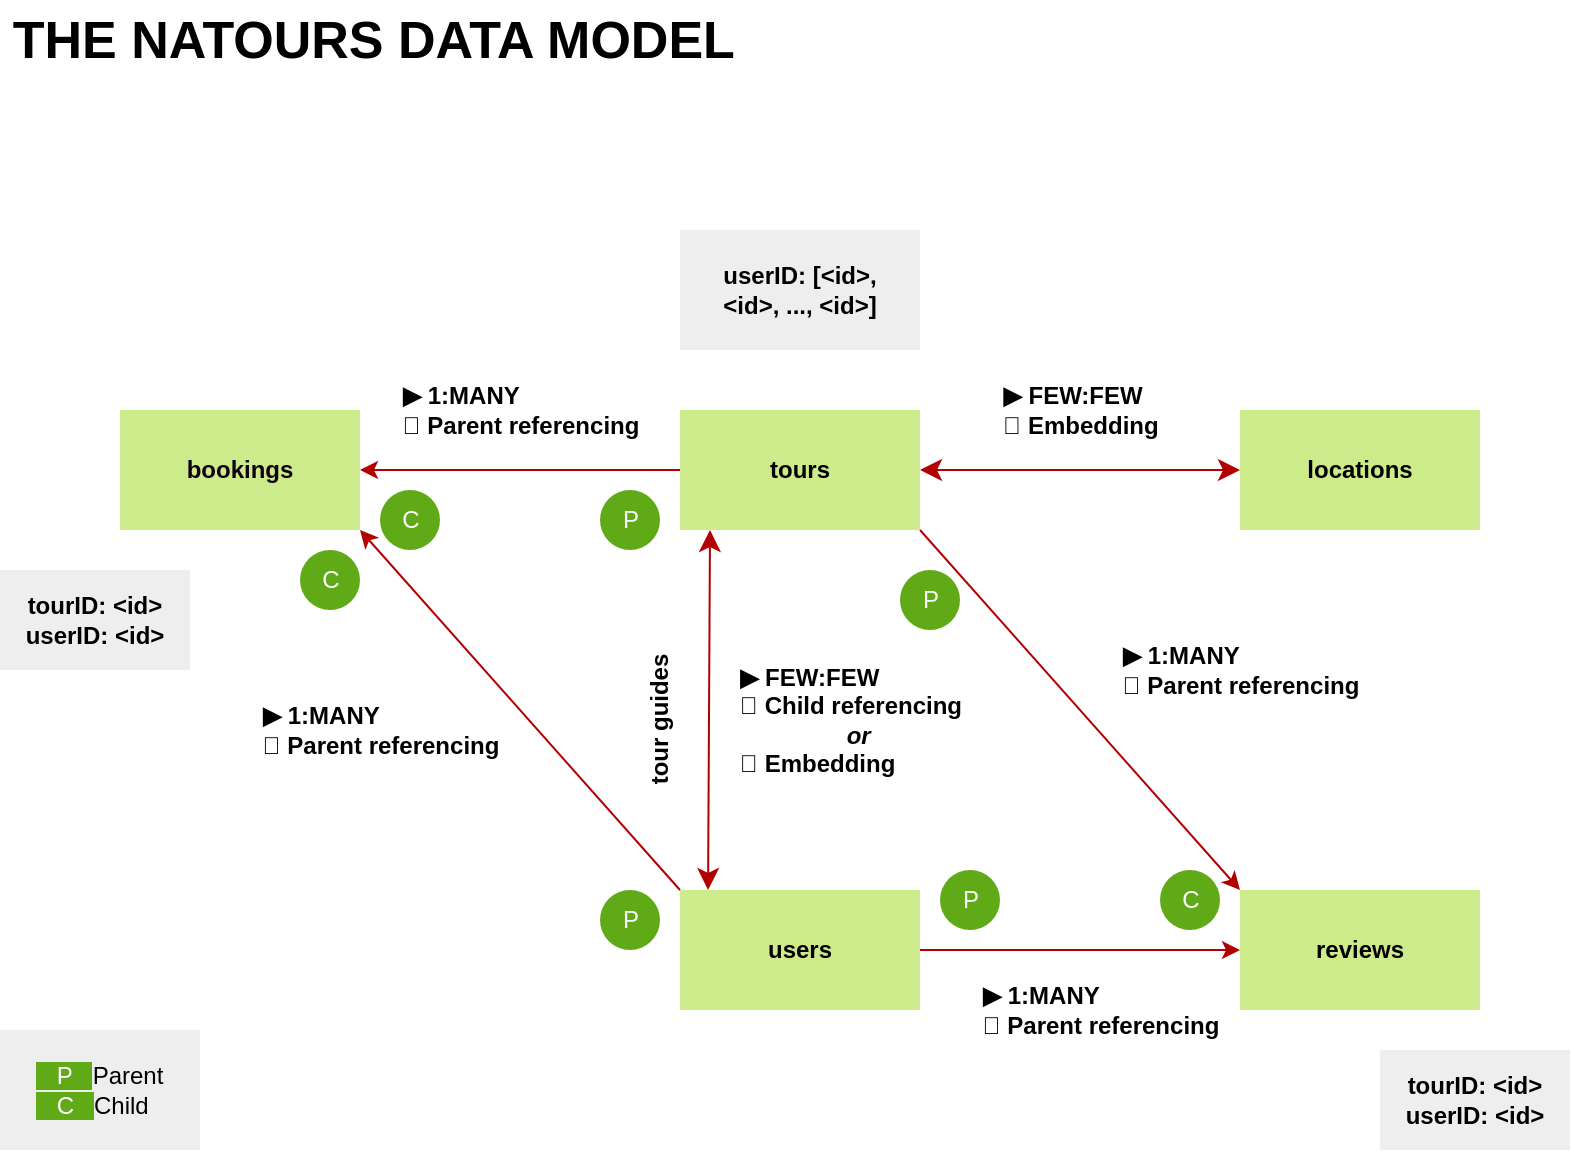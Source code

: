 <mxfile version="24.4.10" type="device">
  <diagram name="Страница — 1" id="UE7EYCa6l0vmfUOiky2-">
    <mxGraphModel dx="1393" dy="797" grid="1" gridSize="10" guides="1" tooltips="1" connect="1" arrows="1" fold="1" page="1" pageScale="1" pageWidth="827" pageHeight="1169" math="0" shadow="0">
      <root>
        <mxCell id="0" />
        <mxCell id="1" parent="0" />
        <mxCell id="gu9zImbLjNGcY76BoW3t-1" value="&lt;b&gt;&lt;font color=&quot;#0f000f&quot;&gt;bookings&lt;/font&gt;&lt;/b&gt;" style="rounded=0;whiteSpace=wrap;html=1;fillColor=#cdeb8b;strokeColor=none;" vertex="1" parent="1">
          <mxGeometry x="80" y="240" width="120" height="60" as="geometry" />
        </mxCell>
        <mxCell id="gu9zImbLjNGcY76BoW3t-28" style="edgeStyle=orthogonalEdgeStyle;rounded=0;orthogonalLoop=1;jettySize=auto;html=1;entryX=1;entryY=0.5;entryDx=0;entryDy=0;fillColor=#e51400;strokeColor=#B20000;" edge="1" parent="1" source="gu9zImbLjNGcY76BoW3t-2" target="gu9zImbLjNGcY76BoW3t-1">
          <mxGeometry relative="1" as="geometry" />
        </mxCell>
        <mxCell id="gu9zImbLjNGcY76BoW3t-2" value="&lt;b&gt;tours&lt;/b&gt;" style="rounded=0;whiteSpace=wrap;html=1;fillColor=#cdeb8b;strokeColor=none;" vertex="1" parent="1">
          <mxGeometry x="360" y="240" width="120" height="60" as="geometry" />
        </mxCell>
        <mxCell id="gu9zImbLjNGcY76BoW3t-3" value="&lt;b&gt;reviews&lt;/b&gt;" style="rounded=0;whiteSpace=wrap;html=1;fillColor=#cdeb8b;strokeColor=none;" vertex="1" parent="1">
          <mxGeometry x="640" y="480" width="120" height="60" as="geometry" />
        </mxCell>
        <mxCell id="gu9zImbLjNGcY76BoW3t-15" style="edgeStyle=orthogonalEdgeStyle;rounded=0;orthogonalLoop=1;jettySize=auto;html=1;entryX=0;entryY=0.5;entryDx=0;entryDy=0;fillColor=#e51400;strokeColor=#B20000;" edge="1" parent="1" source="gu9zImbLjNGcY76BoW3t-4" target="gu9zImbLjNGcY76BoW3t-3">
          <mxGeometry relative="1" as="geometry">
            <mxPoint x="590" y="510" as="targetPoint" />
          </mxGeometry>
        </mxCell>
        <mxCell id="gu9zImbLjNGcY76BoW3t-4" value="&lt;b&gt;users&lt;/b&gt;" style="rounded=0;whiteSpace=wrap;html=1;fillColor=#cdeb8b;strokeColor=none;" vertex="1" parent="1">
          <mxGeometry x="360" y="480" width="120" height="60" as="geometry" />
        </mxCell>
        <mxCell id="gu9zImbLjNGcY76BoW3t-5" value="THE NATOURS DATA MODEL&amp;nbsp;" style="text;html=1;align=center;verticalAlign=middle;resizable=0;points=[];autosize=1;strokeColor=none;fillColor=none;fontStyle=1;fontSize=26;" vertex="1" parent="1">
          <mxGeometry x="20" y="35" width="380" height="40" as="geometry" />
        </mxCell>
        <mxCell id="gu9zImbLjNGcY76BoW3t-7" value="&lt;b&gt;locations&lt;/b&gt;" style="rounded=0;whiteSpace=wrap;html=1;fillColor=#cdeb8b;strokeColor=none;" vertex="1" parent="1">
          <mxGeometry x="640" y="240" width="120" height="60" as="geometry" />
        </mxCell>
        <mxCell id="gu9zImbLjNGcY76BoW3t-9" value="&lt;div style=&quot;text-align: left;&quot;&gt;&lt;span style=&quot;background-color: initial;&quot;&gt;&lt;b&gt;▶ 1:MANY&lt;/b&gt;&lt;/span&gt;&lt;/div&gt;&lt;b&gt;📗 Parent referencing&lt;/b&gt;" style="text;html=1;align=center;verticalAlign=middle;resizable=0;points=[];autosize=1;strokeColor=none;fillColor=none;" vertex="1" parent="1">
          <mxGeometry x="495" y="520" width="150" height="40" as="geometry" />
        </mxCell>
        <mxCell id="gu9zImbLjNGcY76BoW3t-10" value="P" style="text;html=1;align=center;verticalAlign=middle;resizable=0;points=[];autosize=1;strokeColor=none;fillColor=#60a917;fontColor=#ffffff;rounded=1;arcSize=50;" vertex="1" parent="1">
          <mxGeometry x="490" y="470" width="30" height="30" as="geometry" />
        </mxCell>
        <mxCell id="gu9zImbLjNGcY76BoW3t-11" value="C" style="text;html=1;align=center;verticalAlign=middle;resizable=0;points=[];autosize=1;strokeColor=none;fillColor=#60a917;fontColor=#ffffff;rounded=1;arcSize=50;" vertex="1" parent="1">
          <mxGeometry x="600" y="470" width="30" height="30" as="geometry" />
        </mxCell>
        <mxCell id="gu9zImbLjNGcY76BoW3t-13" value="" style="endArrow=classic;html=1;rounded=0;exitX=1;exitY=1;exitDx=0;exitDy=0;fillColor=#e51400;strokeColor=#B20000;" edge="1" parent="1" source="gu9zImbLjNGcY76BoW3t-2">
          <mxGeometry width="50" height="50" relative="1" as="geometry">
            <mxPoint x="490" y="310" as="sourcePoint" />
            <mxPoint x="640" y="480" as="targetPoint" />
          </mxGeometry>
        </mxCell>
        <mxCell id="gu9zImbLjNGcY76BoW3t-16" value="P" style="text;html=1;align=center;verticalAlign=middle;resizable=0;points=[];autosize=1;strokeColor=none;fillColor=#60a917;fontColor=#ffffff;rounded=1;arcSize=50;" vertex="1" parent="1">
          <mxGeometry x="470" y="320" width="30" height="30" as="geometry" />
        </mxCell>
        <mxCell id="gu9zImbLjNGcY76BoW3t-17" value="&lt;div style=&quot;text-align: left;&quot;&gt;&lt;span style=&quot;background-color: initial;&quot;&gt;&lt;b&gt;▶ 1:MANY&lt;/b&gt;&lt;/span&gt;&lt;/div&gt;&lt;b&gt;📗 Parent referencing&lt;/b&gt;" style="text;html=1;align=center;verticalAlign=middle;resizable=0;points=[];autosize=1;strokeColor=none;fillColor=none;" vertex="1" parent="1">
          <mxGeometry x="565" y="350" width="150" height="40" as="geometry" />
        </mxCell>
        <mxCell id="gu9zImbLjNGcY76BoW3t-18" value="" style="edgeStyle=none;orthogonalLoop=1;jettySize=auto;html=1;endArrow=classic;startArrow=classic;endSize=8;startSize=8;rounded=0;exitX=1;exitY=0.5;exitDx=0;exitDy=0;entryX=0;entryY=0.5;entryDx=0;entryDy=0;fillColor=#e51400;strokeColor=#B20000;" edge="1" parent="1" source="gu9zImbLjNGcY76BoW3t-2" target="gu9zImbLjNGcY76BoW3t-7">
          <mxGeometry width="100" relative="1" as="geometry">
            <mxPoint x="520" y="279.5" as="sourcePoint" />
            <mxPoint x="620" y="279.5" as="targetPoint" />
            <Array as="points" />
          </mxGeometry>
        </mxCell>
        <mxCell id="gu9zImbLjNGcY76BoW3t-19" value="&lt;div style=&quot;text-align: left;&quot;&gt;&lt;span style=&quot;background-color: initial;&quot;&gt;&lt;b&gt;▶ FEW:FEW&lt;/b&gt;&lt;/span&gt;&lt;/div&gt;&lt;b&gt;📙 Embedding&lt;/b&gt;" style="text;html=1;align=center;verticalAlign=middle;resizable=0;points=[];autosize=1;strokeColor=none;fillColor=none;" vertex="1" parent="1">
          <mxGeometry x="505" y="220" width="110" height="40" as="geometry" />
        </mxCell>
        <mxCell id="gu9zImbLjNGcY76BoW3t-21" value="" style="edgeStyle=none;orthogonalLoop=1;jettySize=auto;html=1;endArrow=classic;startArrow=classic;endSize=8;startSize=8;rounded=0;entryX=0.117;entryY=0;entryDx=0;entryDy=0;entryPerimeter=0;exitX=0.125;exitY=1;exitDx=0;exitDy=0;exitPerimeter=0;fillColor=#e51400;strokeColor=#B20000;" edge="1" parent="1" source="gu9zImbLjNGcY76BoW3t-2" target="gu9zImbLjNGcY76BoW3t-4">
          <mxGeometry width="100" relative="1" as="geometry">
            <mxPoint x="379" y="310" as="sourcePoint" />
            <mxPoint x="380" y="415" as="targetPoint" />
            <Array as="points" />
          </mxGeometry>
        </mxCell>
        <mxCell id="gu9zImbLjNGcY76BoW3t-22" value="&lt;b&gt;tour guides&lt;/b&gt;" style="text;html=1;align=center;verticalAlign=middle;resizable=0;points=[];autosize=1;strokeColor=none;fillColor=none;rotation=270;" vertex="1" parent="1">
          <mxGeometry x="305" y="380" width="90" height="30" as="geometry" />
        </mxCell>
        <mxCell id="gu9zImbLjNGcY76BoW3t-23" value="&lt;div style=&quot;text-align: left;&quot;&gt;&lt;span style=&quot;background-color: initial;&quot;&gt;&lt;b&gt;▶ FEW:FEW&lt;br&gt;📘 Child referencing&lt;br&gt;&lt;span style=&quot;white-space: pre;&quot;&gt;&#x9;&lt;/span&gt;&lt;span style=&quot;white-space: pre;&quot;&gt;&#x9;&lt;/span&gt;&lt;i&gt;or&lt;/i&gt;&lt;br&gt;&lt;/b&gt;&lt;/span&gt;&lt;/div&gt;&lt;div style=&quot;text-align: left;&quot;&gt;&lt;span style=&quot;background-color: initial;&quot;&gt;&lt;b&gt;📙 Embedding&lt;/b&gt;&lt;/span&gt;&lt;/div&gt;" style="text;html=1;align=center;verticalAlign=middle;resizable=0;points=[];autosize=1;strokeColor=none;fillColor=none;" vertex="1" parent="1">
          <mxGeometry x="375" y="360" width="140" height="70" as="geometry" />
        </mxCell>
        <mxCell id="gu9zImbLjNGcY76BoW3t-26" value="" style="endArrow=classic;html=1;rounded=0;entryX=1;entryY=1;entryDx=0;entryDy=0;fillColor=#e51400;strokeColor=#B20000;" edge="1" parent="1" target="gu9zImbLjNGcY76BoW3t-1">
          <mxGeometry width="50" height="50" relative="1" as="geometry">
            <mxPoint x="360" y="480" as="sourcePoint" />
            <mxPoint x="290" y="400" as="targetPoint" />
            <Array as="points" />
          </mxGeometry>
        </mxCell>
        <mxCell id="gu9zImbLjNGcY76BoW3t-29" value="P" style="text;html=1;align=center;verticalAlign=middle;resizable=0;points=[];autosize=1;strokeColor=none;fillColor=#60a917;fontColor=#ffffff;rounded=1;glass=0;arcSize=50;" vertex="1" parent="1">
          <mxGeometry x="320" y="480" width="30" height="30" as="geometry" />
        </mxCell>
        <mxCell id="gu9zImbLjNGcY76BoW3t-30" value="P" style="text;html=1;align=center;verticalAlign=middle;resizable=0;points=[];autosize=1;strokeColor=none;fillColor=#60a917;fontColor=#ffffff;glass=0;rounded=1;arcSize=50;" vertex="1" parent="1">
          <mxGeometry x="320" y="280" width="30" height="30" as="geometry" />
        </mxCell>
        <mxCell id="gu9zImbLjNGcY76BoW3t-31" value="C" style="text;html=1;align=center;verticalAlign=middle;resizable=0;points=[];autosize=1;strokeColor=none;fillColor=#60a917;fontColor=#ffffff;rounded=1;arcSize=50;" vertex="1" parent="1">
          <mxGeometry x="210" y="280" width="30" height="30" as="geometry" />
        </mxCell>
        <mxCell id="gu9zImbLjNGcY76BoW3t-32" value="C" style="text;html=1;align=center;verticalAlign=middle;resizable=0;points=[];autosize=1;strokeColor=none;fillColor=#60a917;fontColor=#ffffff;rounded=1;arcSize=50;direction=south;" vertex="1" parent="1">
          <mxGeometry x="170" y="310" width="30" height="30" as="geometry" />
        </mxCell>
        <mxCell id="gu9zImbLjNGcY76BoW3t-33" value="&lt;div style=&quot;text-align: left;&quot;&gt;&lt;span style=&quot;background-color: initial;&quot;&gt;&lt;b&gt;▶ 1:MANY&lt;/b&gt;&lt;/span&gt;&lt;/div&gt;&lt;b&gt;📗 Parent referencing&lt;/b&gt;" style="text;html=1;align=center;verticalAlign=middle;resizable=0;points=[];autosize=1;strokeColor=none;fillColor=none;" vertex="1" parent="1">
          <mxGeometry x="205" y="220" width="150" height="40" as="geometry" />
        </mxCell>
        <mxCell id="gu9zImbLjNGcY76BoW3t-34" value="&lt;div style=&quot;text-align: left;&quot;&gt;&lt;span style=&quot;background-color: initial;&quot;&gt;&lt;b&gt;▶ 1:MANY&lt;/b&gt;&lt;/span&gt;&lt;/div&gt;&lt;b&gt;📗 Parent referencing&lt;/b&gt;" style="text;html=1;align=center;verticalAlign=middle;resizable=0;points=[];autosize=1;strokeColor=none;fillColor=none;" vertex="1" parent="1">
          <mxGeometry x="135" y="380" width="150" height="40" as="geometry" />
        </mxCell>
        <mxCell id="gu9zImbLjNGcY76BoW3t-35" value="&lt;b&gt;userID: [&amp;lt;id&amp;gt;,&lt;/b&gt;&lt;div&gt;&lt;b&gt;&amp;lt;id&amp;gt;, ..., &amp;lt;id&amp;gt;]&lt;/b&gt;&lt;/div&gt;" style="rounded=0;whiteSpace=wrap;html=1;fillColor=#eeeeee;strokeColor=none;" vertex="1" parent="1">
          <mxGeometry x="360" y="150" width="120" height="60" as="geometry" />
        </mxCell>
        <mxCell id="gu9zImbLjNGcY76BoW3t-36" value="&lt;b&gt;tourID: &amp;lt;id&amp;gt;&lt;br&gt;userID: &amp;lt;id&amp;gt;&lt;/b&gt;" style="rounded=0;whiteSpace=wrap;html=1;strokeColor=none;fillColor=#eeeeee;" vertex="1" parent="1">
          <mxGeometry x="20" y="320" width="95" height="50" as="geometry" />
        </mxCell>
        <mxCell id="gu9zImbLjNGcY76BoW3t-37" value="&lt;b&gt;tourID: &amp;lt;id&amp;gt;&lt;br&gt;userID: &amp;lt;id&amp;gt;&lt;/b&gt;" style="rounded=0;whiteSpace=wrap;html=1;strokeColor=none;fillColor=#eeeeee;" vertex="1" parent="1">
          <mxGeometry x="710" y="560" width="95" height="50" as="geometry" />
        </mxCell>
        <mxCell id="gu9zImbLjNGcY76BoW3t-38" value="&lt;div style=&quot;text-align: justify;&quot;&gt;&lt;span style=&quot;background-color: rgb(96, 169, 23);&quot;&gt;&lt;font color=&quot;#ffffff&quot;&gt;&amp;nbsp; &amp;nbsp;P&amp;nbsp; &amp;nbsp;&lt;/font&gt;&lt;/span&gt;&lt;span style=&quot;background-color: initial;&quot;&gt;Parent&lt;/span&gt;&lt;/div&gt;&lt;div style=&quot;text-align: justify;&quot;&gt;&lt;span style=&quot;background-color: rgb(96, 169, 23);&quot;&gt;&lt;font color=&quot;#ffffff&quot;&gt;&amp;nbsp; &amp;nbsp;C&amp;nbsp; &amp;nbsp;&lt;/font&gt;&lt;/span&gt;&lt;span style=&quot;background-color: initial;&quot;&gt;Child&lt;/span&gt;&lt;/div&gt;" style="rounded=0;whiteSpace=wrap;html=1;align=center;fillColor=#eeeeee;strokeColor=none;" vertex="1" parent="1">
          <mxGeometry x="20" y="550" width="100" height="60" as="geometry" />
        </mxCell>
      </root>
    </mxGraphModel>
  </diagram>
</mxfile>
